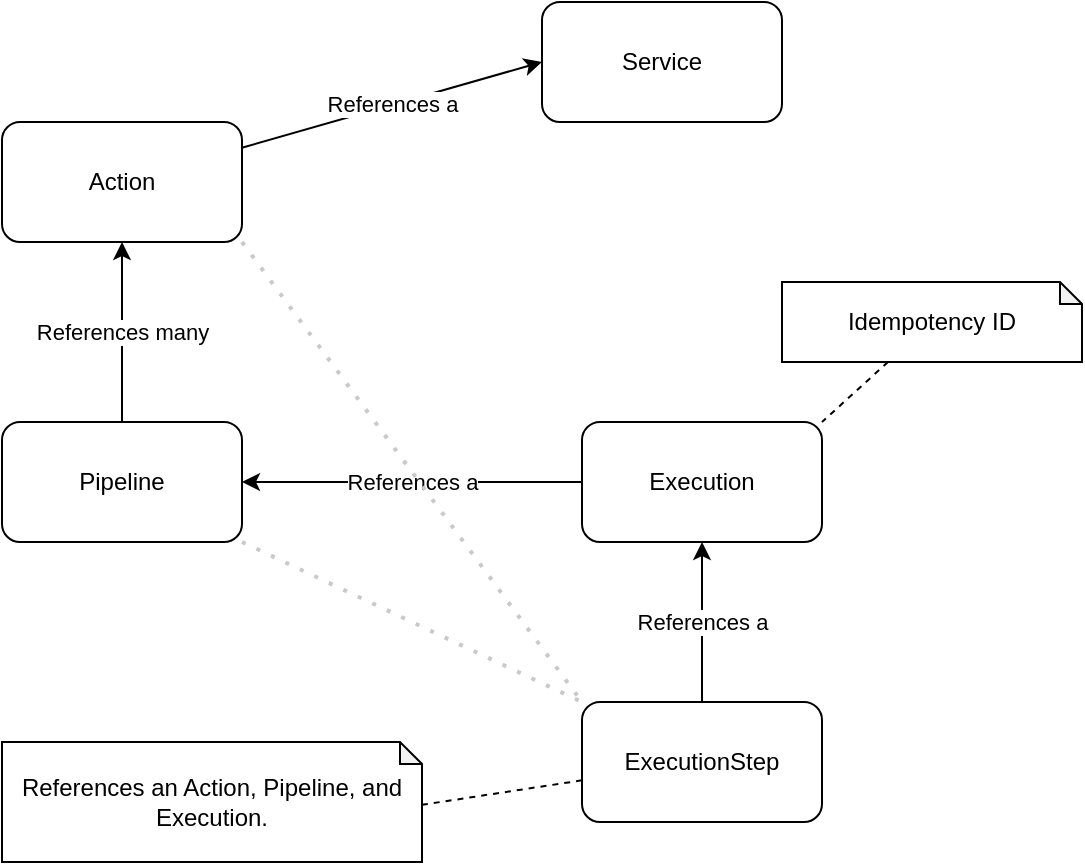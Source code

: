 <mxfile version="20.3.0" type="device"><diagram id="2NeQXRIpEeFM5RhfJCv9" name="Página-1"><mxGraphModel dx="981" dy="591" grid="1" gridSize="10" guides="1" tooltips="1" connect="1" arrows="1" fold="1" page="1" pageScale="1" pageWidth="827" pageHeight="1169" math="0" shadow="0"><root><mxCell id="0"/><mxCell id="1" parent="0"/><mxCell id="Vrv3rkxfo6yAyYCH-5n6-18" value="References a" style="edgeStyle=none;rounded=0;orthogonalLoop=1;jettySize=auto;html=1;entryX=0;entryY=0.5;entryDx=0;entryDy=0;strokeColor=#000000;endArrow=classic;endFill=1;" edge="1" parent="1" source="Vrv3rkxfo6yAyYCH-5n6-2" target="Vrv3rkxfo6yAyYCH-5n6-17"><mxGeometry relative="1" as="geometry"/></mxCell><mxCell id="Vrv3rkxfo6yAyYCH-5n6-2" value="Action" style="rounded=1;whiteSpace=wrap;html=1;" vertex="1" parent="1"><mxGeometry x="144" y="100" width="120" height="60" as="geometry"/></mxCell><mxCell id="Vrv3rkxfo6yAyYCH-5n6-7" value="References a" style="edgeStyle=orthogonalEdgeStyle;rounded=0;orthogonalLoop=1;jettySize=auto;html=1;entryX=1;entryY=0.5;entryDx=0;entryDy=0;" edge="1" parent="1" source="Vrv3rkxfo6yAyYCH-5n6-3" target="Vrv3rkxfo6yAyYCH-5n6-4"><mxGeometry relative="1" as="geometry"/></mxCell><mxCell id="Vrv3rkxfo6yAyYCH-5n6-3" value="Execution" style="rounded=1;whiteSpace=wrap;html=1;" vertex="1" parent="1"><mxGeometry x="434" y="250" width="120" height="60" as="geometry"/></mxCell><mxCell id="Vrv3rkxfo6yAyYCH-5n6-4" value="Pipeline" style="rounded=1;whiteSpace=wrap;html=1;" vertex="1" parent="1"><mxGeometry x="144" y="250" width="120" height="60" as="geometry"/></mxCell><mxCell id="Vrv3rkxfo6yAyYCH-5n6-5" value="References many" style="endArrow=classic;html=1;rounded=0;exitX=0.5;exitY=0;exitDx=0;exitDy=0;entryX=0.5;entryY=1;entryDx=0;entryDy=0;" edge="1" parent="1" source="Vrv3rkxfo6yAyYCH-5n6-4" target="Vrv3rkxfo6yAyYCH-5n6-2"><mxGeometry width="50" height="50" relative="1" as="geometry"><mxPoint x="374" y="270" as="sourcePoint"/><mxPoint x="424" y="220" as="targetPoint"/></mxGeometry></mxCell><mxCell id="Vrv3rkxfo6yAyYCH-5n6-9" style="rounded=0;orthogonalLoop=1;jettySize=auto;html=1;entryX=1;entryY=0;entryDx=0;entryDy=0;endArrow=none;endFill=0;dashed=1;" edge="1" parent="1" source="Vrv3rkxfo6yAyYCH-5n6-8" target="Vrv3rkxfo6yAyYCH-5n6-3"><mxGeometry relative="1" as="geometry"/></mxCell><mxCell id="Vrv3rkxfo6yAyYCH-5n6-8" value="Idempotency ID" style="shape=note;whiteSpace=wrap;html=1;backgroundOutline=1;darkOpacity=0.05;size=11;" vertex="1" parent="1"><mxGeometry x="534" y="180" width="150" height="40" as="geometry"/></mxCell><mxCell id="Vrv3rkxfo6yAyYCH-5n6-12" value="References a" style="edgeStyle=none;rounded=0;orthogonalLoop=1;jettySize=auto;html=1;entryX=0.5;entryY=1;entryDx=0;entryDy=0;endArrow=classic;endFill=1;" edge="1" parent="1" source="Vrv3rkxfo6yAyYCH-5n6-10" target="Vrv3rkxfo6yAyYCH-5n6-3"><mxGeometry relative="1" as="geometry"/></mxCell><mxCell id="Vrv3rkxfo6yAyYCH-5n6-16" style="edgeStyle=none;rounded=0;orthogonalLoop=1;jettySize=auto;html=1;entryX=0.999;entryY=0.524;entryDx=0;entryDy=0;entryPerimeter=0;strokeColor=#000000;endArrow=none;endFill=0;dashed=1;" edge="1" parent="1" source="Vrv3rkxfo6yAyYCH-5n6-10" target="Vrv3rkxfo6yAyYCH-5n6-15"><mxGeometry relative="1" as="geometry"/></mxCell><mxCell id="Vrv3rkxfo6yAyYCH-5n6-10" value="ExecutionStep" style="rounded=1;whiteSpace=wrap;html=1;" vertex="1" parent="1"><mxGeometry x="434" y="390" width="120" height="60" as="geometry"/></mxCell><mxCell id="Vrv3rkxfo6yAyYCH-5n6-13" value="" style="endArrow=none;dashed=1;html=1;dashPattern=1 3;strokeWidth=2;rounded=0;entryX=0;entryY=0;entryDx=0;entryDy=0;exitX=1;exitY=1;exitDx=0;exitDy=0;strokeColor=#C9C9C9;" edge="1" parent="1" source="Vrv3rkxfo6yAyYCH-5n6-2" target="Vrv3rkxfo6yAyYCH-5n6-10"><mxGeometry width="50" height="50" relative="1" as="geometry"><mxPoint x="284" y="410" as="sourcePoint"/><mxPoint x="334" y="360" as="targetPoint"/></mxGeometry></mxCell><mxCell id="Vrv3rkxfo6yAyYCH-5n6-14" value="" style="endArrow=none;dashed=1;html=1;dashPattern=1 3;strokeWidth=2;rounded=0;entryX=0;entryY=0;entryDx=0;entryDy=0;exitX=1;exitY=1;exitDx=0;exitDy=0;strokeColor=#C9C9C9;" edge="1" parent="1" source="Vrv3rkxfo6yAyYCH-5n6-4" target="Vrv3rkxfo6yAyYCH-5n6-10"><mxGeometry width="50" height="50" relative="1" as="geometry"><mxPoint x="274" y="170.0" as="sourcePoint"/><mxPoint x="444" y="400.0" as="targetPoint"/></mxGeometry></mxCell><mxCell id="Vrv3rkxfo6yAyYCH-5n6-15" value="References an Action, Pipeline, and Execution." style="shape=note;whiteSpace=wrap;html=1;backgroundOutline=1;darkOpacity=0.05;size=11;" vertex="1" parent="1"><mxGeometry x="144" y="410" width="210" height="60" as="geometry"/></mxCell><mxCell id="Vrv3rkxfo6yAyYCH-5n6-17" value="Service" style="rounded=1;whiteSpace=wrap;html=1;" vertex="1" parent="1"><mxGeometry x="414" y="40" width="120" height="60" as="geometry"/></mxCell></root></mxGraphModel></diagram></mxfile>